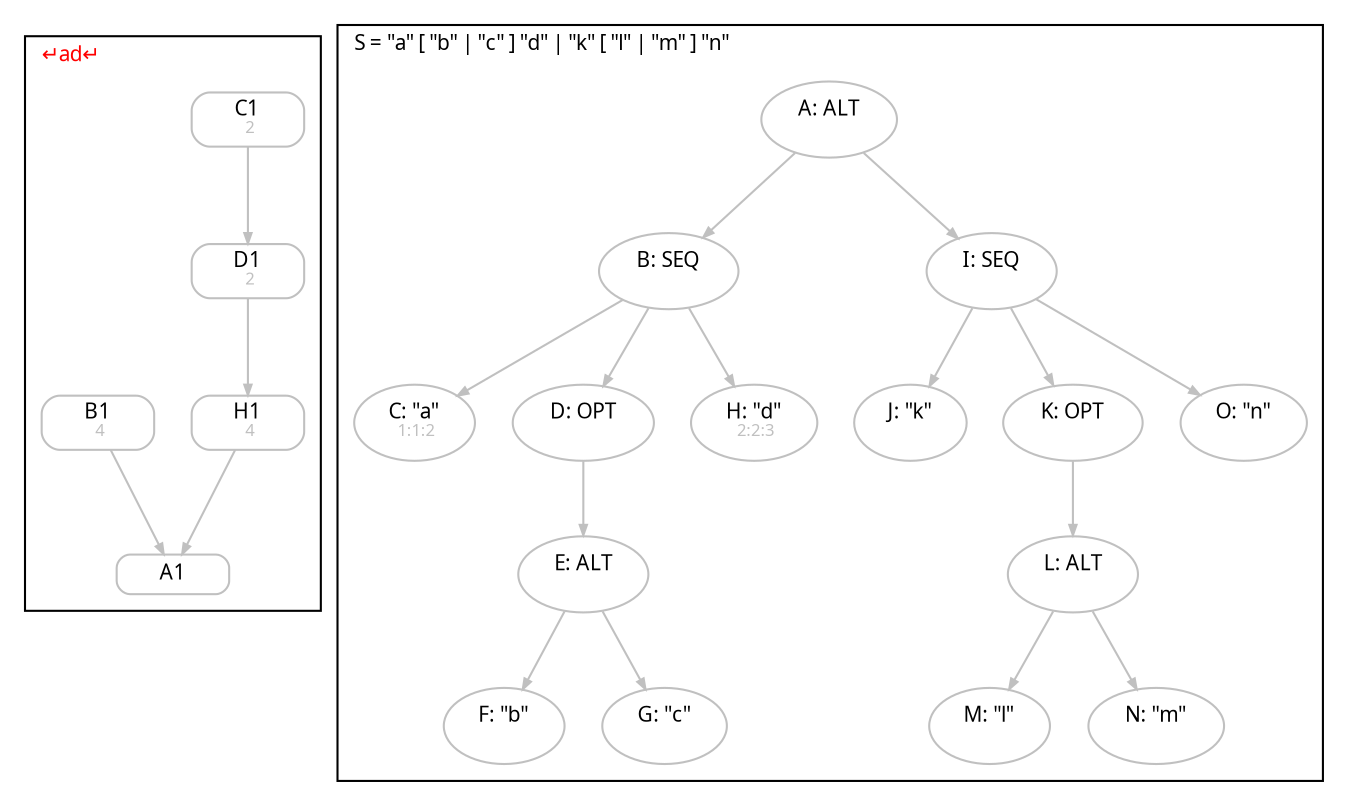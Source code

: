 digraph G {
  fontname = Menlo
  fontsize = 10
      node [fontname = Menlo, fontsize = 10, color = gray]
      edge [fontname = Menlo, fontsize = 10, color = gray, arrowsize = 0.5]

  graph [ordering = out]
  subgraph GSS {
    cluster = true
    label = <↵ad↵> fontcolor = red
    labeljust = l
    node [shape = box, style = rounded, height = 0]
    H1 [label = <H1<br/><font color="gray" point-size="8.0"> 4</font>>]
    H1 -> A1
    D1 [label = <D1<br/><font color="gray" point-size="8.0"> 2</font>>]
    D1 -> H1
    C1 [label = <C1<br/><font color="gray" point-size="8.0"> 2</font>>]
    C1 -> D1
    B1 [label = <B1<br/><font color="gray" point-size="8.0"> 4</font>>]
    B1 -> A1
  }
  subgraph S {
    cluster = true
    label = <S = "a" [ "b" | "c" ] "d" | "k" [ "l" | "m" ] "n">
    labeljust = l
    node [shape = ellipse, height = 0]
    A [label = <A: ALT<br/><font color="gray" point-size="8.0"> </font>>]
    A -> B
    B [label = <B: SEQ<br/><font color="gray" point-size="8.0"> </font>>]
    B -> C
    C [label = <C: "a"<br/><font color="gray" point-size="8.0"> 1:1:2</font>>]
    B -> D
    D [label = <D: OPT<br/><font color="gray" point-size="8.0"> </font>>]
    D -> E
    E [label = <E: ALT<br/><font color="gray" point-size="8.0"> </font>>]
    E -> F
    F [label = <F: "b"<br/><font color="gray" point-size="8.0"> </font>>]
    E -> G
    G [label = <G: "c"<br/><font color="gray" point-size="8.0"> </font>>]
    B -> H
    H [label = <H: "d"<br/><font color="gray" point-size="8.0"> 2:2:3</font>>]
    A -> I
    I [label = <I: SEQ<br/><font color="gray" point-size="8.0"> </font>>]
    I -> J
    J [label = <J: "k"<br/><font color="gray" point-size="8.0"> </font>>]
    I -> K
    K [label = <K: OPT<br/><font color="gray" point-size="8.0"> </font>>]
    K -> L
    L [label = <L: ALT<br/><font color="gray" point-size="8.0"> </font>>]
    L -> M
    M [label = <M: "l"<br/><font color="gray" point-size="8.0"> </font>>]
    L -> N
    N [label = <N: "m"<br/><font color="gray" point-size="8.0"> </font>>]
    I -> O
    O [label = <O: "n"<br/><font color="gray" point-size="8.0"> </font>>]
  }
}